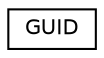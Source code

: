 digraph "Graphical Class Hierarchy"
{
 // LATEX_PDF_SIZE
  edge [fontname="Helvetica",fontsize="10",labelfontname="Helvetica",labelfontsize="10"];
  node [fontname="Helvetica",fontsize="10",shape=record];
  rankdir="LR";
  Node0 [label="GUID",height=0.2,width=0.4,color="black", fillcolor="white", style="filled",URL="$struct_g_u_i_d.html",tooltip=" "];
}
